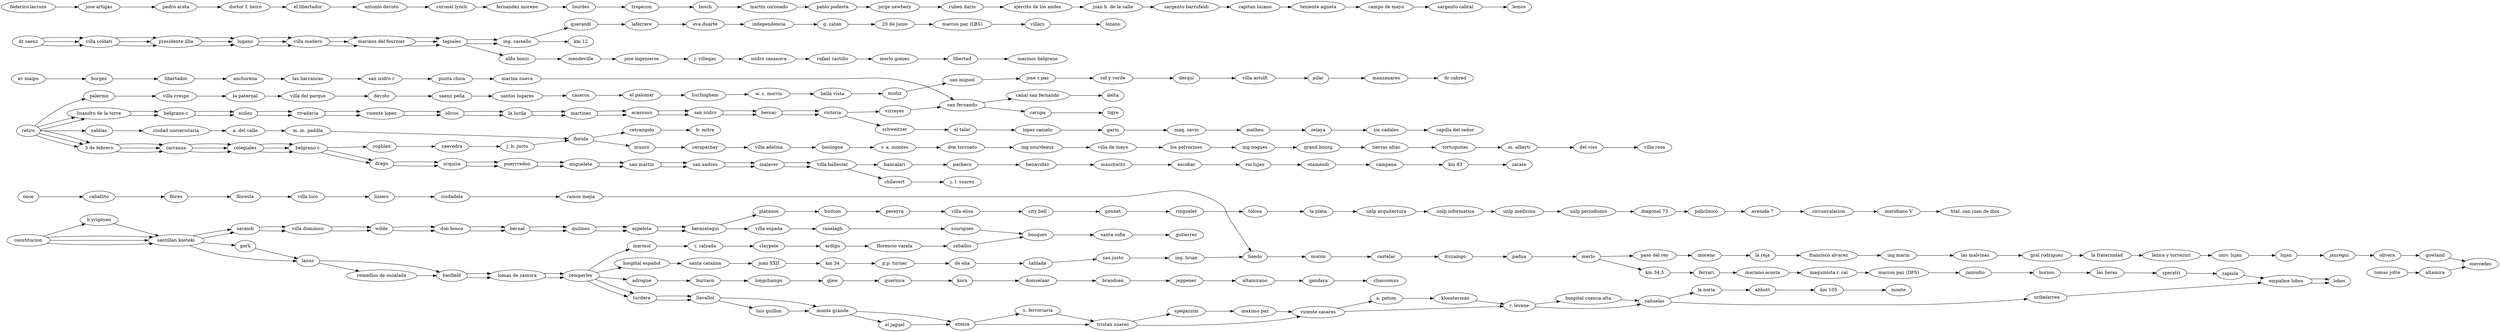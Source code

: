 digraph G {
    rankdir=LR;

  {rank=same; "constitucion"; "once"; "retiro"; "dr saenz"; "av maipu"; }
    
## LINEA ROCA (TAO)
    ## ramal constitucion - chascomus
    "constitucion" -> "h yrigoyen" -> "santillan kosteki" -> "gerli" -> "lanus" -> "remedios de escalada" -> "banfield" -> "lomas de zamora" -> "temperley" -> "adrogue" -> "burzaco" -> "longchamps" -> "glew" -> "guernica" -> "korn" -> "domselaar" -> "brandsen" -> "jeppener" -> "altamirano" -> "gandara" -> "chascomus"
    ## ramal temperley - haedo 
    "temperley" -> "hospital español" -> "santa catalina" -> "juan XXII" -> "km 34" -> "p.p. turner" -> "de elia" -> "tablada" -> "san justo" -> "ing. brian" -> "haedo"
    ## ramal constitucion - ezeiza - cañuelas
    "temperley" -> "turdera" -> "llavallol" -> "luis guillon" -> "monte grande" -> "el jaguel" -> "ezeiza" -> "u. ferroviaria" -> "tristan suarez" -> "spegazzini" -> "maximo paz" -> "vicente casares" -> "a. petion" -> "kloosterman" -> "r. levene" -> "cañuelas"
    ## ramal temperley - monte
    "temperley" -> "turdera" -> "llavallol" -> "monte grande" -> "ezeiza" -> "tristan suarez" -> "vicente casares" -> "r. levene" -> "hospital cuenca alta" -> "cañuelas" -> "la noria" -> "abbott" -> "km 105" -> "monte"
    ## ramal constitucion - bosques - quilmes
    "constitucion" -> "santillan kosteki" -> "sarandi" -> "villa dominico" -> "wilde" -> "don bosco" -> "bernal" -> "quilmes" -> "ezpeleta" -> "berazategui" -> "villa españa" -> "ranelagh" -> "sourigues" -> "bosques"
    ## ramal constitucion - gutierrez - temperley
    "constitucion" -> "santillan kosteki" -> "lanus" -> "banfield" -> "lomas de zamora" -> "temperley" -> "marmol" -> "r. calzada" -> "claypole" -> "ardigo" -> "florencio varela" -> "zeballos" -> "bosques" -> "santa sofia" -> "gutierrez"
    ## ramal constitucion - la plata
    "constitucion" -> "santillan kosteki" -> "sarandi" -> "villa dominico" -> "wilde" -> "don bosco" -> "bernal" -> "quilmes" -> "ezpeleta" -> "berazategui" -> "platanos" -> "hudson" -> "pereyra" -> "villa elisa" -> "city bell" -> "gonnet" -> "ringuelet" -> "tolosa" -> "la plata"
    ## ramal cañuelas lobos
    "cañuelas" -> "uribelarrea" -> "empalme lobos" -> "lobos"
    ## ramal unlp
    "la plata" -> "unlp arquitectura" -> "unlp informatica" -> "unlp medicina" -> "unlp periodismo" -> "diagonal 73" -> "policlinico" -> "avenida 7" -> "circunvalacion" -> "meridiano V" -> "htal. san juan de dios"

## LINEA SARMIENTO (TAO)
    ## ramal once moreno
    "once" -> "caballito" -> "flores" -> "floresta" -> "villa luro" -> "liniers" -> "ciudadela" -> "ramos mejia" -> "haedo" -> "moron" -> "castelar" -> "ituzaingo" -> "padua" -> "merlo" -> "paso del rey" -> "moreno"
    ## ramal merlo lobos
    "merlo" -> "km 34,5" -> "ferrari" -> "mariano acosta" -> "maquinista r. cal" -> "marcos paz (DFS)" -> "zamudio" -> "hornos" -> "las heras" -> "speratti" -> "zapiola" -> "empalme lobos" -> "lobos"
    ## ramal moreno mercedes
    "moreno" -> "la reja" -> "francisco alvarez" -> "ing marin" -> "las malvinas" -> "gral rodriguez" -> "la fraternidad" -> "lezica y torrezuri" -> "univ. lujan" -> "lujan" -> "jauregui" -> "olivera" -> "gowland" -> "mercedes"

## LINEA MITRE (TAO)
    ## ramal retiro - zarate
    "retiro" -> "3 de febrero" -> "carranza" -> "colegiales" -> "belgrano r." -> "drago" -> "urquiza" -> "pueyrredon" -> "miguelete" -> "san martin" -> "san andres" -> "malaver" -> "villa ballester" -> "bancalari" -> "pacheco" -> "benavidez" -> "maschwitz" -> "escobar" -> "rio lujan" -> "otamendi" -> "campana" -> "km 83" -> "zarate"
    ## ramal retiro -j.l.suarez
    "retiro" -> "3 de febrero" -> "carranza" -> "colegiales" -> "belgrano r." -> "drago" -> "urquiza" -> "pueyrredon" -> "miguelete" -> "san martin" -> "san andres" -> "malaver" -> "villa ballester" -> "chilavert" -> "j. l. suarez"
    ## ramal retiro - b. mitre
    "retiro" -> "3 de febrero" -> "carranza" -> "colegiales" -> "belgrano r." -> "coghlan" -> "saavedra" -> "j. b. justo" -> "florida" -> "cetrangolo" -> "b. mitre"
    ## ramal retiro - capilla del señor
    "retiro" -> "lisandro de la torre" -> "belgrano c" -> "nuñez" -> "rivadavia" -> "vicente lopez" -> "olivos" -> "la lucila" -> "martinez" -> "acassuso" -> "san isidro" -> "beccar" -> "victoria" -> "schweitzer" -> "el talar" -> "lopez camelo" -> "garin" -> "maq. savio" -> "matheu" -> "zelaya" -> "los cadales" -> "capilla del señor"
    ## ramal retiro - tigre
    "retiro" -> "lisandro de la torre" -> "belgrano c" -> "nuñez" -> "rivadavia" -> "vicente lopez" -> "olivos" -> "la lucila" -> "martinez" -> "acassuso" -> "san isidro" -> "beccar" -> "victoria" -> "virreyes" -> "san fernando" -> "carupa" -> "tigre"

## LINEA SAN MARTIN (TAO)
    ## ramal retiro - cabred
    "retiro" -> "palermo" -> "villa crespo" -> "la paternal" -> "villa del parque" -> "devoto" -> "saenz peña" -> "santos lugares" -> "caseros" -> "el palomar" -> "hurlingham" -> "w. c. morris" -> "bella vista" -> "muñiz" -> "san miguel" -> "jose c paz" -> "sol y verde" -> "derqui" -> "villa astolfi" -> "pilar" -> "manzanares" -> "dr cabred"

## LINEA BELGRANO SUR (TAO)
    ## ramal saenz - lozano
    "dr saenz" -> "villa soldati" -> "presidente illia" -> "lugano" -> "villa madero" -> "marinos del fournier" -> "tapiales" -> "ing. castello" -> "querandi" -> "laferrere" -> "eva duarte" -> "independencia" -> "g. catan" -> "20 de junio" -> "marcos paz (LBS)" -> "villars" -> "lozano"
    ## ramal saenz - km 12
    "dr saenz" -> "villa soldati" -> "presidente illia" -> "lugano" -> "villa madero" -> "marinos del fournier" -> "tapiales" -> "ing. castello" -> "km 12"
    ## ramal saenz - marinos
    "dr saenz" -> "villa soldati" -> "presidente illia" -> "lugano" -> "villa madero" -> "marinos del fournier" -> "tapiales" -> "aldo bonzi" -> "mendeville" -> "jose ingenieros" -> "j. villegas" -> "isidro casanova" -> "rafael castillo" -> "merlo gomez" -> "libertad" -> "marinos belgrano"
    ## ramal tomas jofre - mercedes (interrumpido)
    "tomas jofre" -> "altamira" -> "mercedes"
## TREN DE LA COSTA (TAO)
    "av maipu" -> "borges" -> "libertador" -> "anchorena" -> "las barrancas" -> "san isidro r" -> "punta chica" -> "marina nueva" -> "san fernando" -> "canal san fernando" -> "delta"

## LINEA BELGRANO NORTE (FERROVIAS)
    "retiro" -> "saldias" -> "ciudad universitaria" -> "a. del valle" -> "m. m. padilla" -> "florida" -> "munro" -> "carapachay" -> "villa adelina" -> "boulogne" -> "v. a. montes" -> "don torcuato" -> "ing sourdeaux" -> "villa de mayo" -> "los polvorines" -> "ing nogues" -> "grand bourg" -> "tierras altas" -> "tortuguitas" -> "m. alberti" -> "del viso" -> "villa rosa"
    
## LINEA URQUIZA (METROVIAS)
    "federico lacroze" -> "jose artigas" -> "pedro arata" -> "doctor f. beiro" -> "el libertador" -> "antonio devoto" -> "coronel lynch" -> "fernandez moreno" -> "lourdes" -> "tropezon" -> "bosch" -> "martin coronado" -> "pablo podesta" -> "jorge newbery" -> "ruben dario" -> "ejercito de los andes" -> "juan b. de la salle" -> "sargento barrufaldi" -> "capitan lozano" -> "teniente agneta" -> "campo de mayo" -> "sargento cabral" -> "lemos"

### LARGA DISTANCIA SOLO BUENOS AIRES
# (los excluyo por ahora porque interfieren con algunos recorridos urbanos)
    ## constitucion - mar del plata
    ## "constitucion" -> "cnel. brandsen" -> "chascomus" -> "lezama" -> "castelli" -> "sevigne" -> "dolores" -> "gral. guido" -> "maipu" -> "las armas" -> "gral piran" -> "cnel. vidal" -> "vivorata" -> "mar del plata"

    ## constitucion - pinamar (interrumpido)
    ## "constitucion" -> "dolores" -> "gral. guido" -> "santo domingo" -> "gral madariaga" -> "pinamar"
    
    ## once - bragado
    ## "once" -> "haedo" -> "lujan" -> "mercedes" -> "suipacha" -> "chivilcoy" -> "a. vaccarezza" -> "mechita" -> "bragado"
    
    ## retiro - junin
    ## "retiro" -> "jose c paz" -> "pilar" -> "mercedes p" -> "franklin" -> "rivas" -> "castilla" -> "rawson" -> "cucha cucha" -> "o' higgins" -> "junin"
}

